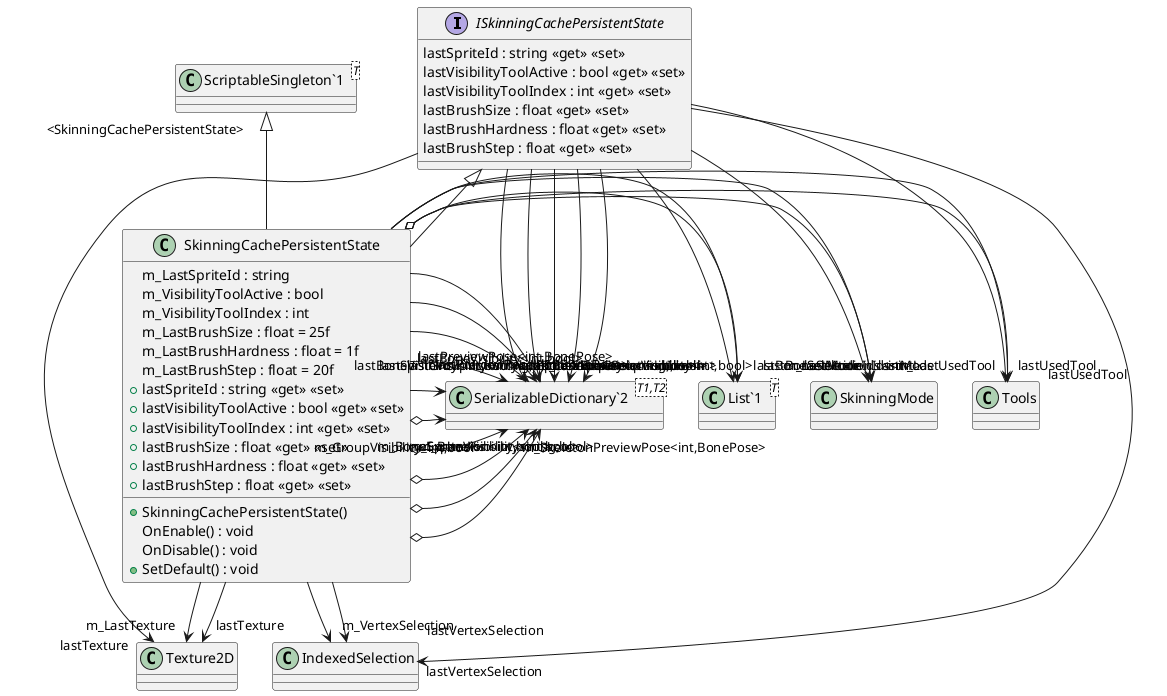 @startuml
interface ISkinningCachePersistentState {
    lastSpriteId : string <<get>> <<set>>
    lastVisibilityToolActive : bool <<get>> <<set>>
    lastVisibilityToolIndex : int <<get>> <<set>>
    lastBrushSize : float <<get>> <<set>>
    lastBrushHardness : float <<get>> <<set>>
    lastBrushStep : float <<get>> <<set>>
}
class SkinningCachePersistentState {
    m_LastSpriteId : string
    m_VisibilityToolActive : bool
    m_VisibilityToolIndex : int
    m_LastBrushSize : float = 25f
    m_LastBrushHardness : float = 1f
    m_LastBrushStep : float = 20f
    + SkinningCachePersistentState()
    OnEnable() : void
    OnDisable() : void
    + SetDefault() : void
    + lastSpriteId : string <<get>> <<set>>
    + lastVisibilityToolActive : bool <<get>> <<set>>
    + lastVisibilityToolIndex : int <<get>> <<set>>
    + lastBrushSize : float <<get>> <<set>>
    + lastBrushHardness : float <<get>> <<set>>
    + lastBrushStep : float <<get>> <<set>>
}
class "List`1"<T> {
}
class "SerializableDictionary`2"<T1,T2> {
}
class "ScriptableSingleton`1"<T> {
}
ISkinningCachePersistentState --> "lastUsedTool" Tools
ISkinningCachePersistentState --> "lastBoneSelectionIds<int>" "List`1"
ISkinningCachePersistentState --> "lastTexture" Texture2D
ISkinningCachePersistentState --> "lastPreviewPose<int,BonePose>" "SerializableDictionary`2"
ISkinningCachePersistentState --> "lastBoneVisibility<int,bool>" "SerializableDictionary`2"
ISkinningCachePersistentState --> "lastBoneExpansion<int,bool>" "SerializableDictionary`2"
ISkinningCachePersistentState --> "lastSpriteVisibility<string,bool>" "SerializableDictionary`2"
ISkinningCachePersistentState --> "lastGroupVisibility<int,bool>" "SerializableDictionary`2"
ISkinningCachePersistentState --> "lastMode" SkinningMode
ISkinningCachePersistentState --> "lastVertexSelection" IndexedSelection
"ScriptableSingleton`1" "<SkinningCachePersistentState>" <|-- SkinningCachePersistentState
ISkinningCachePersistentState <|-- SkinningCachePersistentState
SkinningCachePersistentState o-> "m_LastUsedTool" Tools
SkinningCachePersistentState o-> "m_LastMode" SkinningMode
SkinningCachePersistentState o-> "m_LastBoneSelectionIds<int>" "List`1"
SkinningCachePersistentState --> "m_LastTexture" Texture2D
SkinningCachePersistentState o-> "m_SkeletonPreviewPose<int,BonePose>" "SerializableDictionary`2"
SkinningCachePersistentState o-> "m_BoneVisibility<int,bool>" "SerializableDictionary`2"
SkinningCachePersistentState o-> "m_BoneExpansion<int,bool>" "SerializableDictionary`2"
SkinningCachePersistentState o-> "m_SpriteVisibility<string,bool>" "SerializableDictionary`2"
SkinningCachePersistentState o-> "m_GroupVisibility<int,bool>" "SerializableDictionary`2"
SkinningCachePersistentState --> "m_VertexSelection" IndexedSelection
SkinningCachePersistentState --> "lastUsedTool" Tools
SkinningCachePersistentState --> "lastBoneSelectionIds<int>" "List`1"
SkinningCachePersistentState --> "lastTexture" Texture2D
SkinningCachePersistentState --> "lastPreviewPose<int,BonePose>" "SerializableDictionary`2"
SkinningCachePersistentState --> "lastBoneVisibility<int,bool>" "SerializableDictionary`2"
SkinningCachePersistentState --> "lastBoneExpansion<int,bool>" "SerializableDictionary`2"
SkinningCachePersistentState --> "lastSpriteVisibility<string,bool>" "SerializableDictionary`2"
SkinningCachePersistentState --> "lastGroupVisibility<int,bool>" "SerializableDictionary`2"
SkinningCachePersistentState --> "lastMode" SkinningMode
SkinningCachePersistentState --> "lastVertexSelection" IndexedSelection
@enduml

